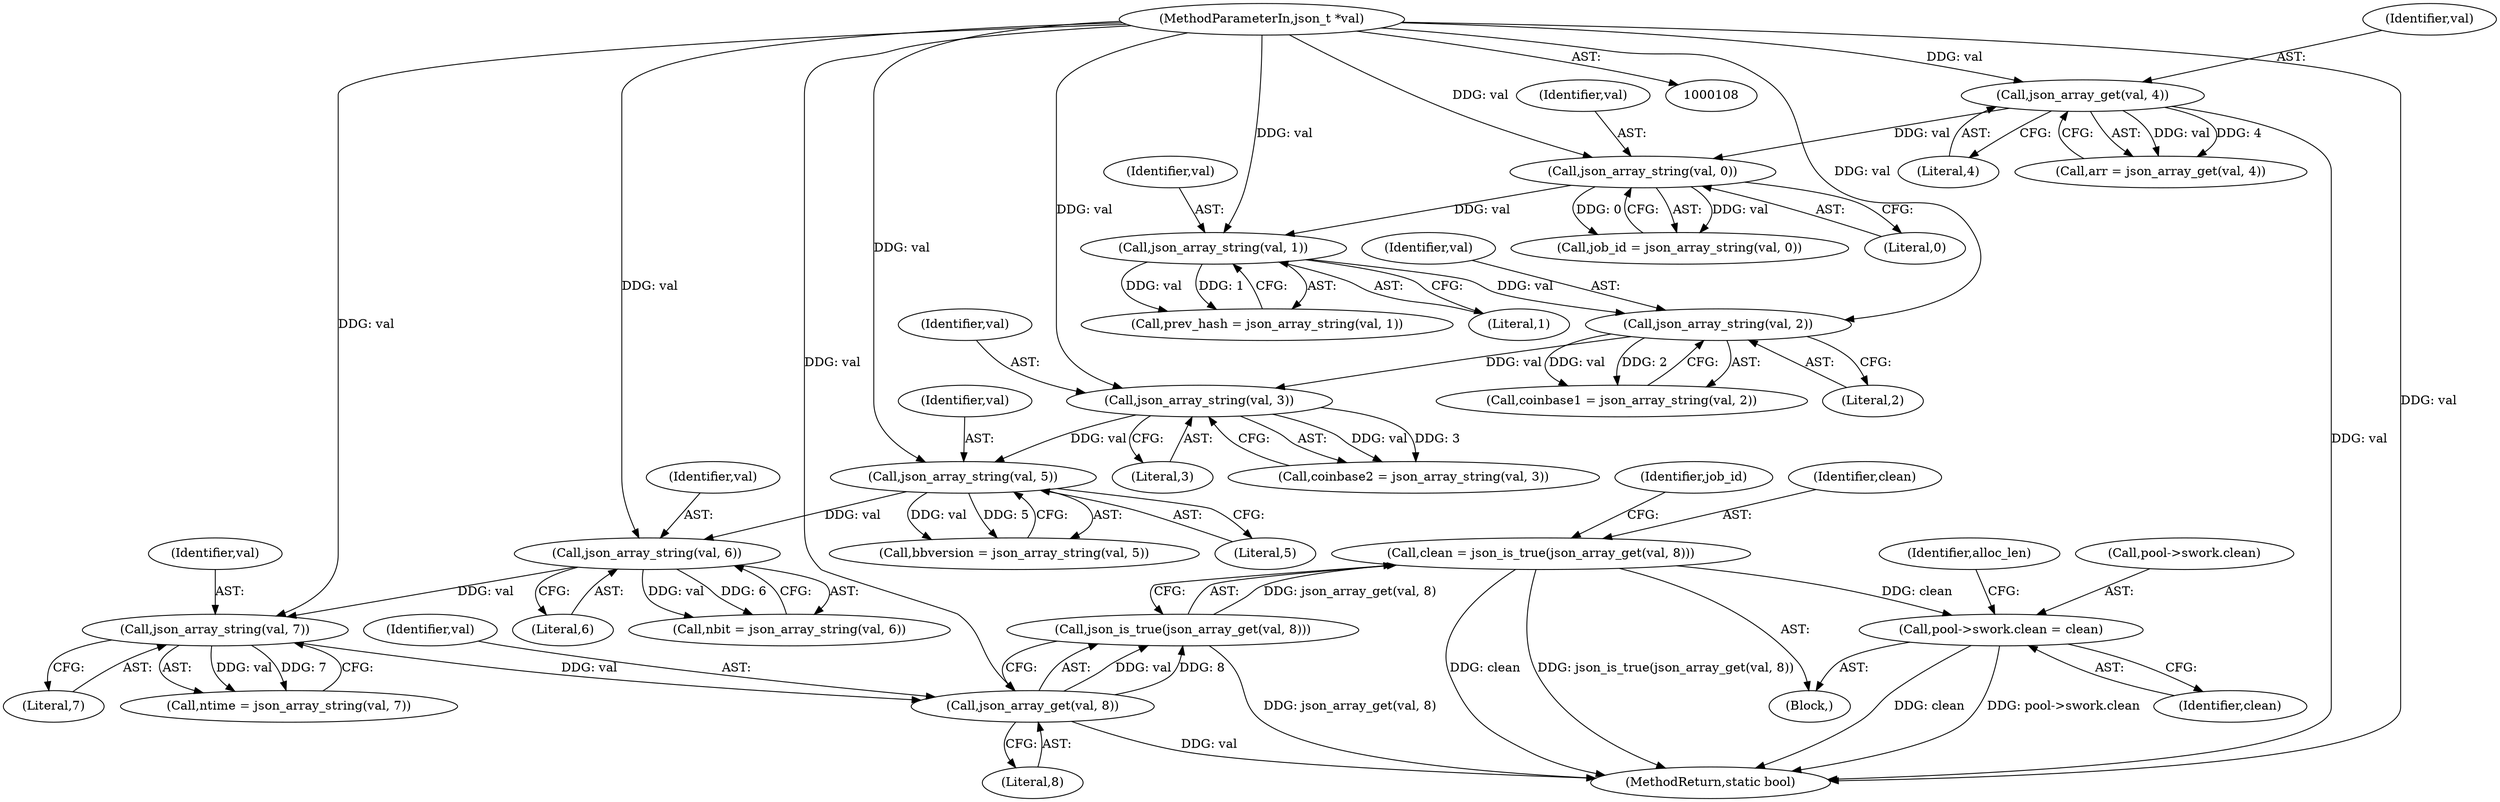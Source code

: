 digraph "0_sgminer_910c36089940e81fb85c65b8e63dcd2fac71470c@pointer" {
"1000324" [label="(Call,pool->swork.clean = clean)"];
"1000185" [label="(Call,clean = json_is_true(json_array_get(val, 8)))"];
"1000187" [label="(Call,json_is_true(json_array_get(val, 8)))"];
"1000188" [label="(Call,json_array_get(val, 8))"];
"1000182" [label="(Call,json_array_string(val, 7))"];
"1000177" [label="(Call,json_array_string(val, 6))"];
"1000172" [label="(Call,json_array_string(val, 5))"];
"1000167" [label="(Call,json_array_string(val, 3))"];
"1000162" [label="(Call,json_array_string(val, 2))"];
"1000157" [label="(Call,json_array_string(val, 1))"];
"1000152" [label="(Call,json_array_string(val, 0))"];
"1000135" [label="(Call,json_array_get(val, 4))"];
"1000110" [label="(MethodParameterIn,json_t *val)"];
"1000768" [label="(MethodReturn,static bool)"];
"1000162" [label="(Call,json_array_string(val, 2))"];
"1000155" [label="(Call,prev_hash = json_array_string(val, 1))"];
"1000182" [label="(Call,json_array_string(val, 7))"];
"1000172" [label="(Call,json_array_string(val, 5))"];
"1000160" [label="(Call,coinbase1 = json_array_string(val, 2))"];
"1000185" [label="(Call,clean = json_is_true(json_array_get(val, 8)))"];
"1000186" [label="(Identifier,clean)"];
"1000163" [label="(Identifier,val)"];
"1000169" [label="(Literal,3)"];
"1000168" [label="(Identifier,val)"];
"1000324" [label="(Call,pool->swork.clean = clean)"];
"1000194" [label="(Identifier,job_id)"];
"1000190" [label="(Literal,8)"];
"1000152" [label="(Call,json_array_string(val, 0))"];
"1000154" [label="(Literal,0)"];
"1000153" [label="(Identifier,val)"];
"1000188" [label="(Call,json_array_get(val, 8))"];
"1000170" [label="(Call,bbversion = json_array_string(val, 5))"];
"1000173" [label="(Identifier,val)"];
"1000135" [label="(Call,json_array_get(val, 4))"];
"1000136" [label="(Identifier,val)"];
"1000174" [label="(Literal,5)"];
"1000150" [label="(Call,job_id = json_array_string(val, 0))"];
"1000180" [label="(Call,ntime = json_array_string(val, 7))"];
"1000189" [label="(Identifier,val)"];
"1000137" [label="(Literal,4)"];
"1000164" [label="(Literal,2)"];
"1000184" [label="(Literal,7)"];
"1000175" [label="(Call,nbit = json_array_string(val, 6))"];
"1000167" [label="(Call,json_array_string(val, 3))"];
"1000177" [label="(Call,json_array_string(val, 6))"];
"1000179" [label="(Literal,6)"];
"1000157" [label="(Call,json_array_string(val, 1))"];
"1000159" [label="(Literal,1)"];
"1000178" [label="(Identifier,val)"];
"1000183" [label="(Identifier,val)"];
"1000133" [label="(Call,arr = json_array_get(val, 4))"];
"1000111" [label="(Block,)"];
"1000110" [label="(MethodParameterIn,json_t *val)"];
"1000330" [label="(Identifier,clean)"];
"1000165" [label="(Call,coinbase2 = json_array_string(val, 3))"];
"1000332" [label="(Identifier,alloc_len)"];
"1000325" [label="(Call,pool->swork.clean)"];
"1000187" [label="(Call,json_is_true(json_array_get(val, 8)))"];
"1000158" [label="(Identifier,val)"];
"1000324" -> "1000111"  [label="AST: "];
"1000324" -> "1000330"  [label="CFG: "];
"1000325" -> "1000324"  [label="AST: "];
"1000330" -> "1000324"  [label="AST: "];
"1000332" -> "1000324"  [label="CFG: "];
"1000324" -> "1000768"  [label="DDG: clean"];
"1000324" -> "1000768"  [label="DDG: pool->swork.clean"];
"1000185" -> "1000324"  [label="DDG: clean"];
"1000185" -> "1000111"  [label="AST: "];
"1000185" -> "1000187"  [label="CFG: "];
"1000186" -> "1000185"  [label="AST: "];
"1000187" -> "1000185"  [label="AST: "];
"1000194" -> "1000185"  [label="CFG: "];
"1000185" -> "1000768"  [label="DDG: clean"];
"1000185" -> "1000768"  [label="DDG: json_is_true(json_array_get(val, 8))"];
"1000187" -> "1000185"  [label="DDG: json_array_get(val, 8)"];
"1000187" -> "1000188"  [label="CFG: "];
"1000188" -> "1000187"  [label="AST: "];
"1000187" -> "1000768"  [label="DDG: json_array_get(val, 8)"];
"1000188" -> "1000187"  [label="DDG: val"];
"1000188" -> "1000187"  [label="DDG: 8"];
"1000188" -> "1000190"  [label="CFG: "];
"1000189" -> "1000188"  [label="AST: "];
"1000190" -> "1000188"  [label="AST: "];
"1000188" -> "1000768"  [label="DDG: val"];
"1000182" -> "1000188"  [label="DDG: val"];
"1000110" -> "1000188"  [label="DDG: val"];
"1000182" -> "1000180"  [label="AST: "];
"1000182" -> "1000184"  [label="CFG: "];
"1000183" -> "1000182"  [label="AST: "];
"1000184" -> "1000182"  [label="AST: "];
"1000180" -> "1000182"  [label="CFG: "];
"1000182" -> "1000180"  [label="DDG: val"];
"1000182" -> "1000180"  [label="DDG: 7"];
"1000177" -> "1000182"  [label="DDG: val"];
"1000110" -> "1000182"  [label="DDG: val"];
"1000177" -> "1000175"  [label="AST: "];
"1000177" -> "1000179"  [label="CFG: "];
"1000178" -> "1000177"  [label="AST: "];
"1000179" -> "1000177"  [label="AST: "];
"1000175" -> "1000177"  [label="CFG: "];
"1000177" -> "1000175"  [label="DDG: val"];
"1000177" -> "1000175"  [label="DDG: 6"];
"1000172" -> "1000177"  [label="DDG: val"];
"1000110" -> "1000177"  [label="DDG: val"];
"1000172" -> "1000170"  [label="AST: "];
"1000172" -> "1000174"  [label="CFG: "];
"1000173" -> "1000172"  [label="AST: "];
"1000174" -> "1000172"  [label="AST: "];
"1000170" -> "1000172"  [label="CFG: "];
"1000172" -> "1000170"  [label="DDG: val"];
"1000172" -> "1000170"  [label="DDG: 5"];
"1000167" -> "1000172"  [label="DDG: val"];
"1000110" -> "1000172"  [label="DDG: val"];
"1000167" -> "1000165"  [label="AST: "];
"1000167" -> "1000169"  [label="CFG: "];
"1000168" -> "1000167"  [label="AST: "];
"1000169" -> "1000167"  [label="AST: "];
"1000165" -> "1000167"  [label="CFG: "];
"1000167" -> "1000165"  [label="DDG: val"];
"1000167" -> "1000165"  [label="DDG: 3"];
"1000162" -> "1000167"  [label="DDG: val"];
"1000110" -> "1000167"  [label="DDG: val"];
"1000162" -> "1000160"  [label="AST: "];
"1000162" -> "1000164"  [label="CFG: "];
"1000163" -> "1000162"  [label="AST: "];
"1000164" -> "1000162"  [label="AST: "];
"1000160" -> "1000162"  [label="CFG: "];
"1000162" -> "1000160"  [label="DDG: val"];
"1000162" -> "1000160"  [label="DDG: 2"];
"1000157" -> "1000162"  [label="DDG: val"];
"1000110" -> "1000162"  [label="DDG: val"];
"1000157" -> "1000155"  [label="AST: "];
"1000157" -> "1000159"  [label="CFG: "];
"1000158" -> "1000157"  [label="AST: "];
"1000159" -> "1000157"  [label="AST: "];
"1000155" -> "1000157"  [label="CFG: "];
"1000157" -> "1000155"  [label="DDG: val"];
"1000157" -> "1000155"  [label="DDG: 1"];
"1000152" -> "1000157"  [label="DDG: val"];
"1000110" -> "1000157"  [label="DDG: val"];
"1000152" -> "1000150"  [label="AST: "];
"1000152" -> "1000154"  [label="CFG: "];
"1000153" -> "1000152"  [label="AST: "];
"1000154" -> "1000152"  [label="AST: "];
"1000150" -> "1000152"  [label="CFG: "];
"1000152" -> "1000150"  [label="DDG: val"];
"1000152" -> "1000150"  [label="DDG: 0"];
"1000135" -> "1000152"  [label="DDG: val"];
"1000110" -> "1000152"  [label="DDG: val"];
"1000135" -> "1000133"  [label="AST: "];
"1000135" -> "1000137"  [label="CFG: "];
"1000136" -> "1000135"  [label="AST: "];
"1000137" -> "1000135"  [label="AST: "];
"1000133" -> "1000135"  [label="CFG: "];
"1000135" -> "1000768"  [label="DDG: val"];
"1000135" -> "1000133"  [label="DDG: val"];
"1000135" -> "1000133"  [label="DDG: 4"];
"1000110" -> "1000135"  [label="DDG: val"];
"1000110" -> "1000108"  [label="AST: "];
"1000110" -> "1000768"  [label="DDG: val"];
}
